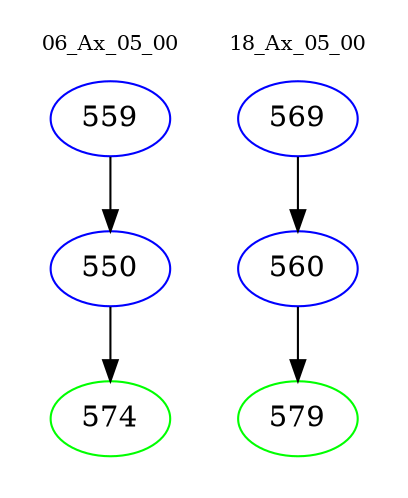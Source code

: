 digraph{
subgraph cluster_0 {
color = white
label = "06_Ax_05_00";
fontsize=10;
T0_559 [label="559", color="blue"]
T0_559 -> T0_550 [color="black"]
T0_550 [label="550", color="blue"]
T0_550 -> T0_574 [color="black"]
T0_574 [label="574", color="green"]
}
subgraph cluster_1 {
color = white
label = "18_Ax_05_00";
fontsize=10;
T1_569 [label="569", color="blue"]
T1_569 -> T1_560 [color="black"]
T1_560 [label="560", color="blue"]
T1_560 -> T1_579 [color="black"]
T1_579 [label="579", color="green"]
}
}
